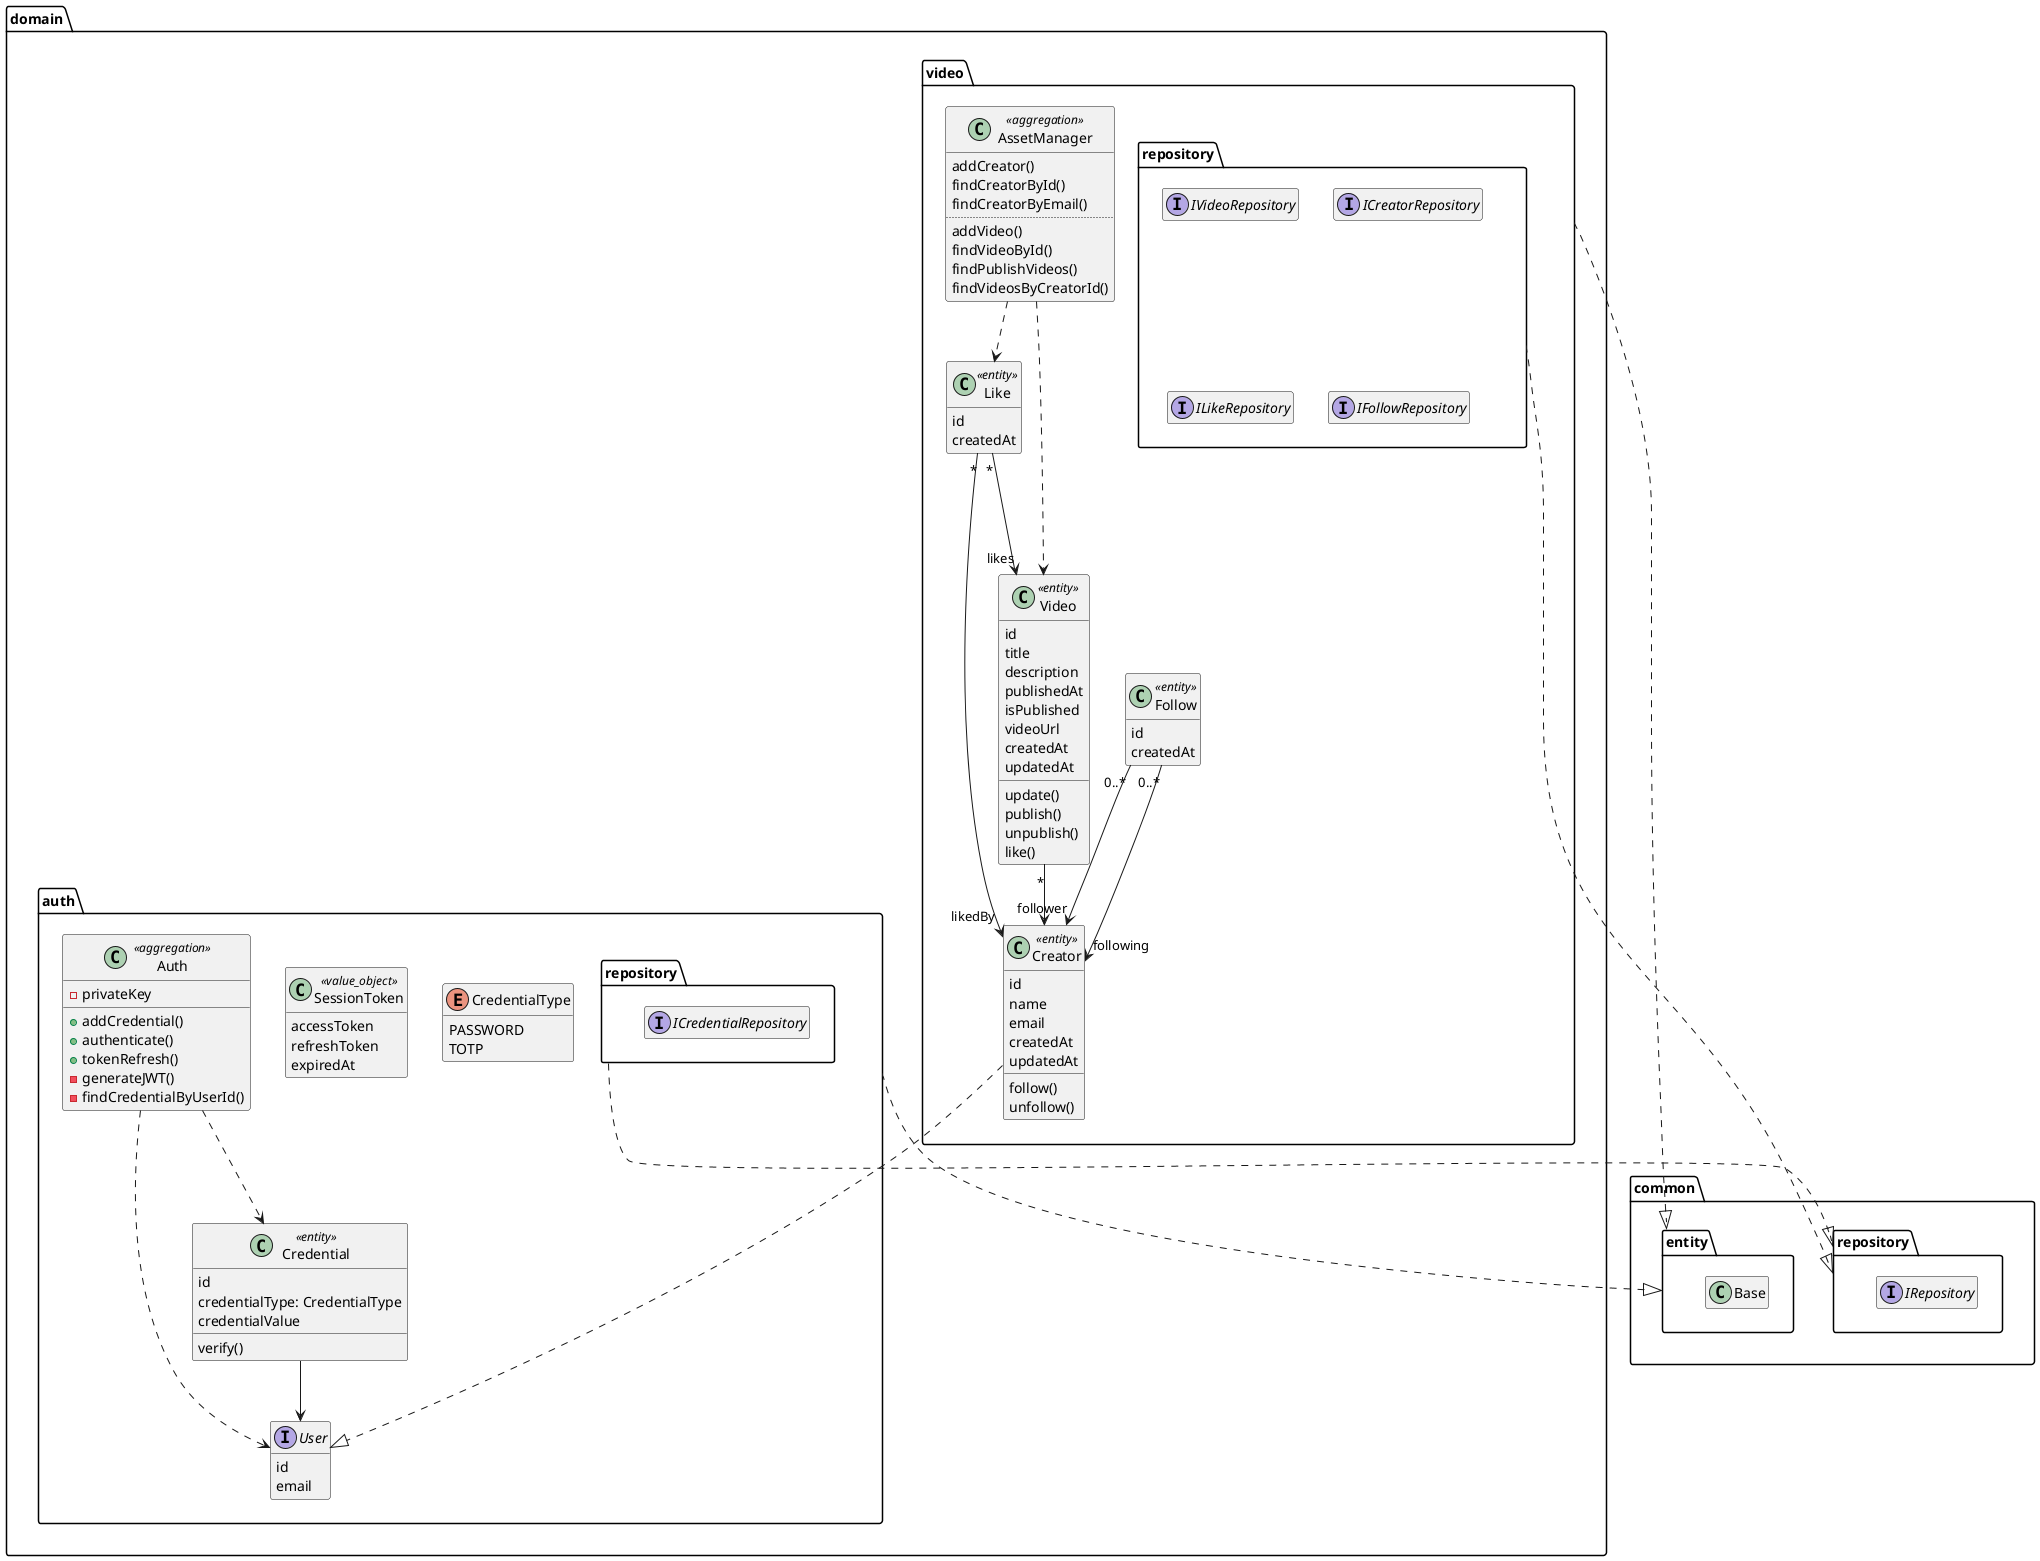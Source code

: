 @startuml domain
hide empty members

namespace common.repository {
  interface IRepository
}

namespace common.entity {
  class Base
}

namespace domain.video {

  class AssetManager <<aggregation>> {
    addCreator()
    findCreatorById()
    findCreatorByEmail()
    ..
    addVideo()
    findVideoById()
    findPublishVideos()
    findVideosByCreatorId()
  }

  class Video <<entity>> {
    id
    title
    description
    publishedAt
    isPublished
    videoUrl
    createdAt
    updatedAt

    update()
    publish()
    unpublish()
    like()
  }

  class Like <<entity>> {
    id
    createdAt
  }

  class Follow <<entity>> {
    id
    createdAt
  }


  class Creator <<entity>> {
    id
    name
    email
    createdAt
    updatedAt

    follow()
    unfollow()
  }


  AssetManager ..> Video
  AssetManager ..> Like
  Video "*"--> Creator
  Like "*" ---> "likedBy" Creator
  Like "*" ---> "likes" Video

  Follow "0..*" -->  "follower" Creator
  Follow "0..*" --> "following" Creator
}

namespace domain.auth {

  enum CredentialType {
    PASSWORD
    TOTP
  }

  class SessionToken <<value_object>> {
    accessToken
    refreshToken
    expiredAt
  }

  class Auth <<aggregation>> {
    - privateKey

    + addCredential()
    + authenticate()
    + tokenRefresh()
    - generateJWT()
    - findCredentialByUserId()
  }

  interface User {
    id
    email
  }

  class Credential <<entity>> {
    id
    credentialType: CredentialType
    credentialValue

    verify()
  }

  Auth ..> User
  Auth ..> Credential
  Credential --> User
}

namespace domain.video.repository {
  interface IVideoRepository
  interface ICreatorRepository
  interface ILikeRepository
  interface IFollowRepository
}

namespace domain.auth.repository {
  interface ICredentialRepository
}

domain.video.Creator ...|> domain.auth.User

domain.video ..|> common.entity
domain.auth ..|> common.entity

domain.video.repository ...|> common.repository
domain.auth.repository ..|> common.repository
@enduml
